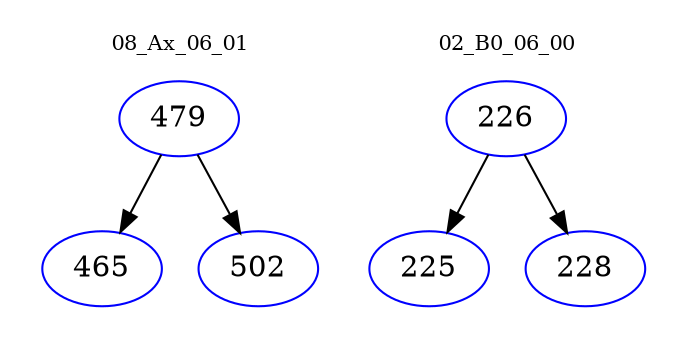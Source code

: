 digraph{
subgraph cluster_0 {
color = white
label = "08_Ax_06_01";
fontsize=10;
T0_479 [label="479", color="blue"]
T0_479 -> T0_465 [color="black"]
T0_465 [label="465", color="blue"]
T0_479 -> T0_502 [color="black"]
T0_502 [label="502", color="blue"]
}
subgraph cluster_1 {
color = white
label = "02_B0_06_00";
fontsize=10;
T1_226 [label="226", color="blue"]
T1_226 -> T1_225 [color="black"]
T1_225 [label="225", color="blue"]
T1_226 -> T1_228 [color="black"]
T1_228 [label="228", color="blue"]
}
}
